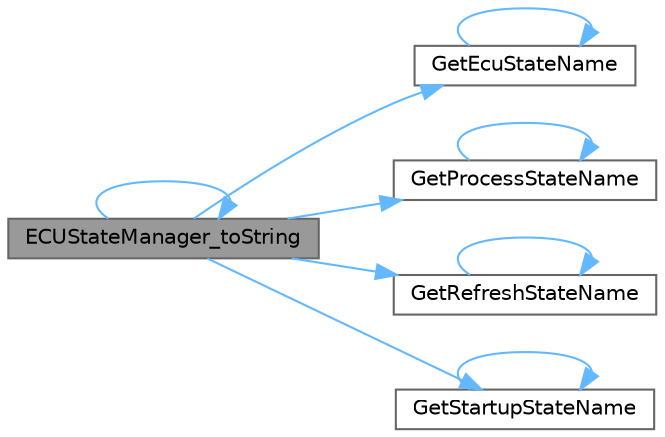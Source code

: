 digraph "ECUStateManager_toString"
{
 // LATEX_PDF_SIZE
  bgcolor="transparent";
  edge [fontname=Helvetica,fontsize=10,labelfontname=Helvetica,labelfontsize=10];
  node [fontname=Helvetica,fontsize=10,shape=box,height=0.2,width=0.4];
  rankdir="LR";
  Node1 [id="Node000001",label="ECUStateManager_toString",height=0.2,width=0.4,color="gray40", fillcolor="grey60", style="filled", fontcolor="black",tooltip="Converts ECU state manager data to a string representation."];
  Node1 -> Node1 [id="edge1_Node000001_Node000001",color="steelblue1",style="solid",tooltip=" "];
  Node1 -> Node2 [id="edge2_Node000001_Node000002",color="steelblue1",style="solid",tooltip=" "];
  Node2 [id="Node000002",label="GetEcuStateName",height=0.2,width=0.4,color="grey40", fillcolor="white", style="filled",URL="$_e_c_u_state_manager__to_string_helper_8c.html#aa8e80628b125be07d5c5cab0d65ab577",tooltip="Gets the string representation of an ECU state."];
  Node2 -> Node2 [id="edge3_Node000002_Node000002",color="steelblue1",style="solid",tooltip=" "];
  Node1 -> Node3 [id="edge4_Node000001_Node000003",color="steelblue1",style="solid",tooltip=" "];
  Node3 [id="Node000003",label="GetProcessStateName",height=0.2,width=0.4,color="grey40", fillcolor="white", style="filled",URL="$_e_c_u_state_manager__to_string_helper_8c.html#a1085f8c3d0fa11a87f39061e713939a1",tooltip="Gets the string representation of a process state."];
  Node3 -> Node3 [id="edge5_Node000003_Node000003",color="steelblue1",style="solid",tooltip=" "];
  Node1 -> Node4 [id="edge6_Node000001_Node000004",color="steelblue1",style="solid",tooltip=" "];
  Node4 [id="Node000004",label="GetRefreshStateName",height=0.2,width=0.4,color="grey40", fillcolor="white", style="filled",URL="$_e_c_u_state_manager__to_string_helper_8c.html#a28cdb1b020e67c7cd2876a6d330cd94b",tooltip="Gets the string representation of a refresh state."];
  Node4 -> Node4 [id="edge7_Node000004_Node000004",color="steelblue1",style="solid",tooltip=" "];
  Node1 -> Node5 [id="edge8_Node000001_Node000005",color="steelblue1",style="solid",tooltip=" "];
  Node5 [id="Node000005",label="GetStartupStateName",height=0.2,width=0.4,color="grey40", fillcolor="white", style="filled",URL="$_e_c_u_state_manager__to_string_helper_8c.html#a8ae33a1ad27ed00cd3534566b1244bd1",tooltip="Gets the string representation of a startup state."];
  Node5 -> Node5 [id="edge9_Node000005_Node000005",color="steelblue1",style="solid",tooltip=" "];
}
